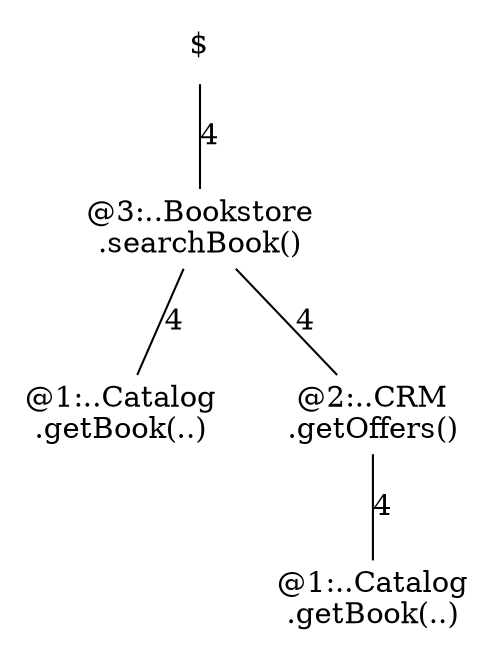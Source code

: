 digraph G {
0[label ="$",shape=none];
1[label ="@3:..Bookstore\n.searchBook()",shape=none];
2[label ="@1:..Catalog\n.getBook(..)",shape=none];
3[label ="@2:..CRM\n.getOffers()",shape=none];
4[label ="@1:..Catalog\n.getBook(..)",shape=none];

0->1[style=solid,arrowhead=none,label="4" ]

1->2[style=solid,arrowhead=none,label="4" ]

1->3[style=solid,arrowhead=none,label="4" ]

3->4[style=solid,arrowhead=none,label="4" ]

}
